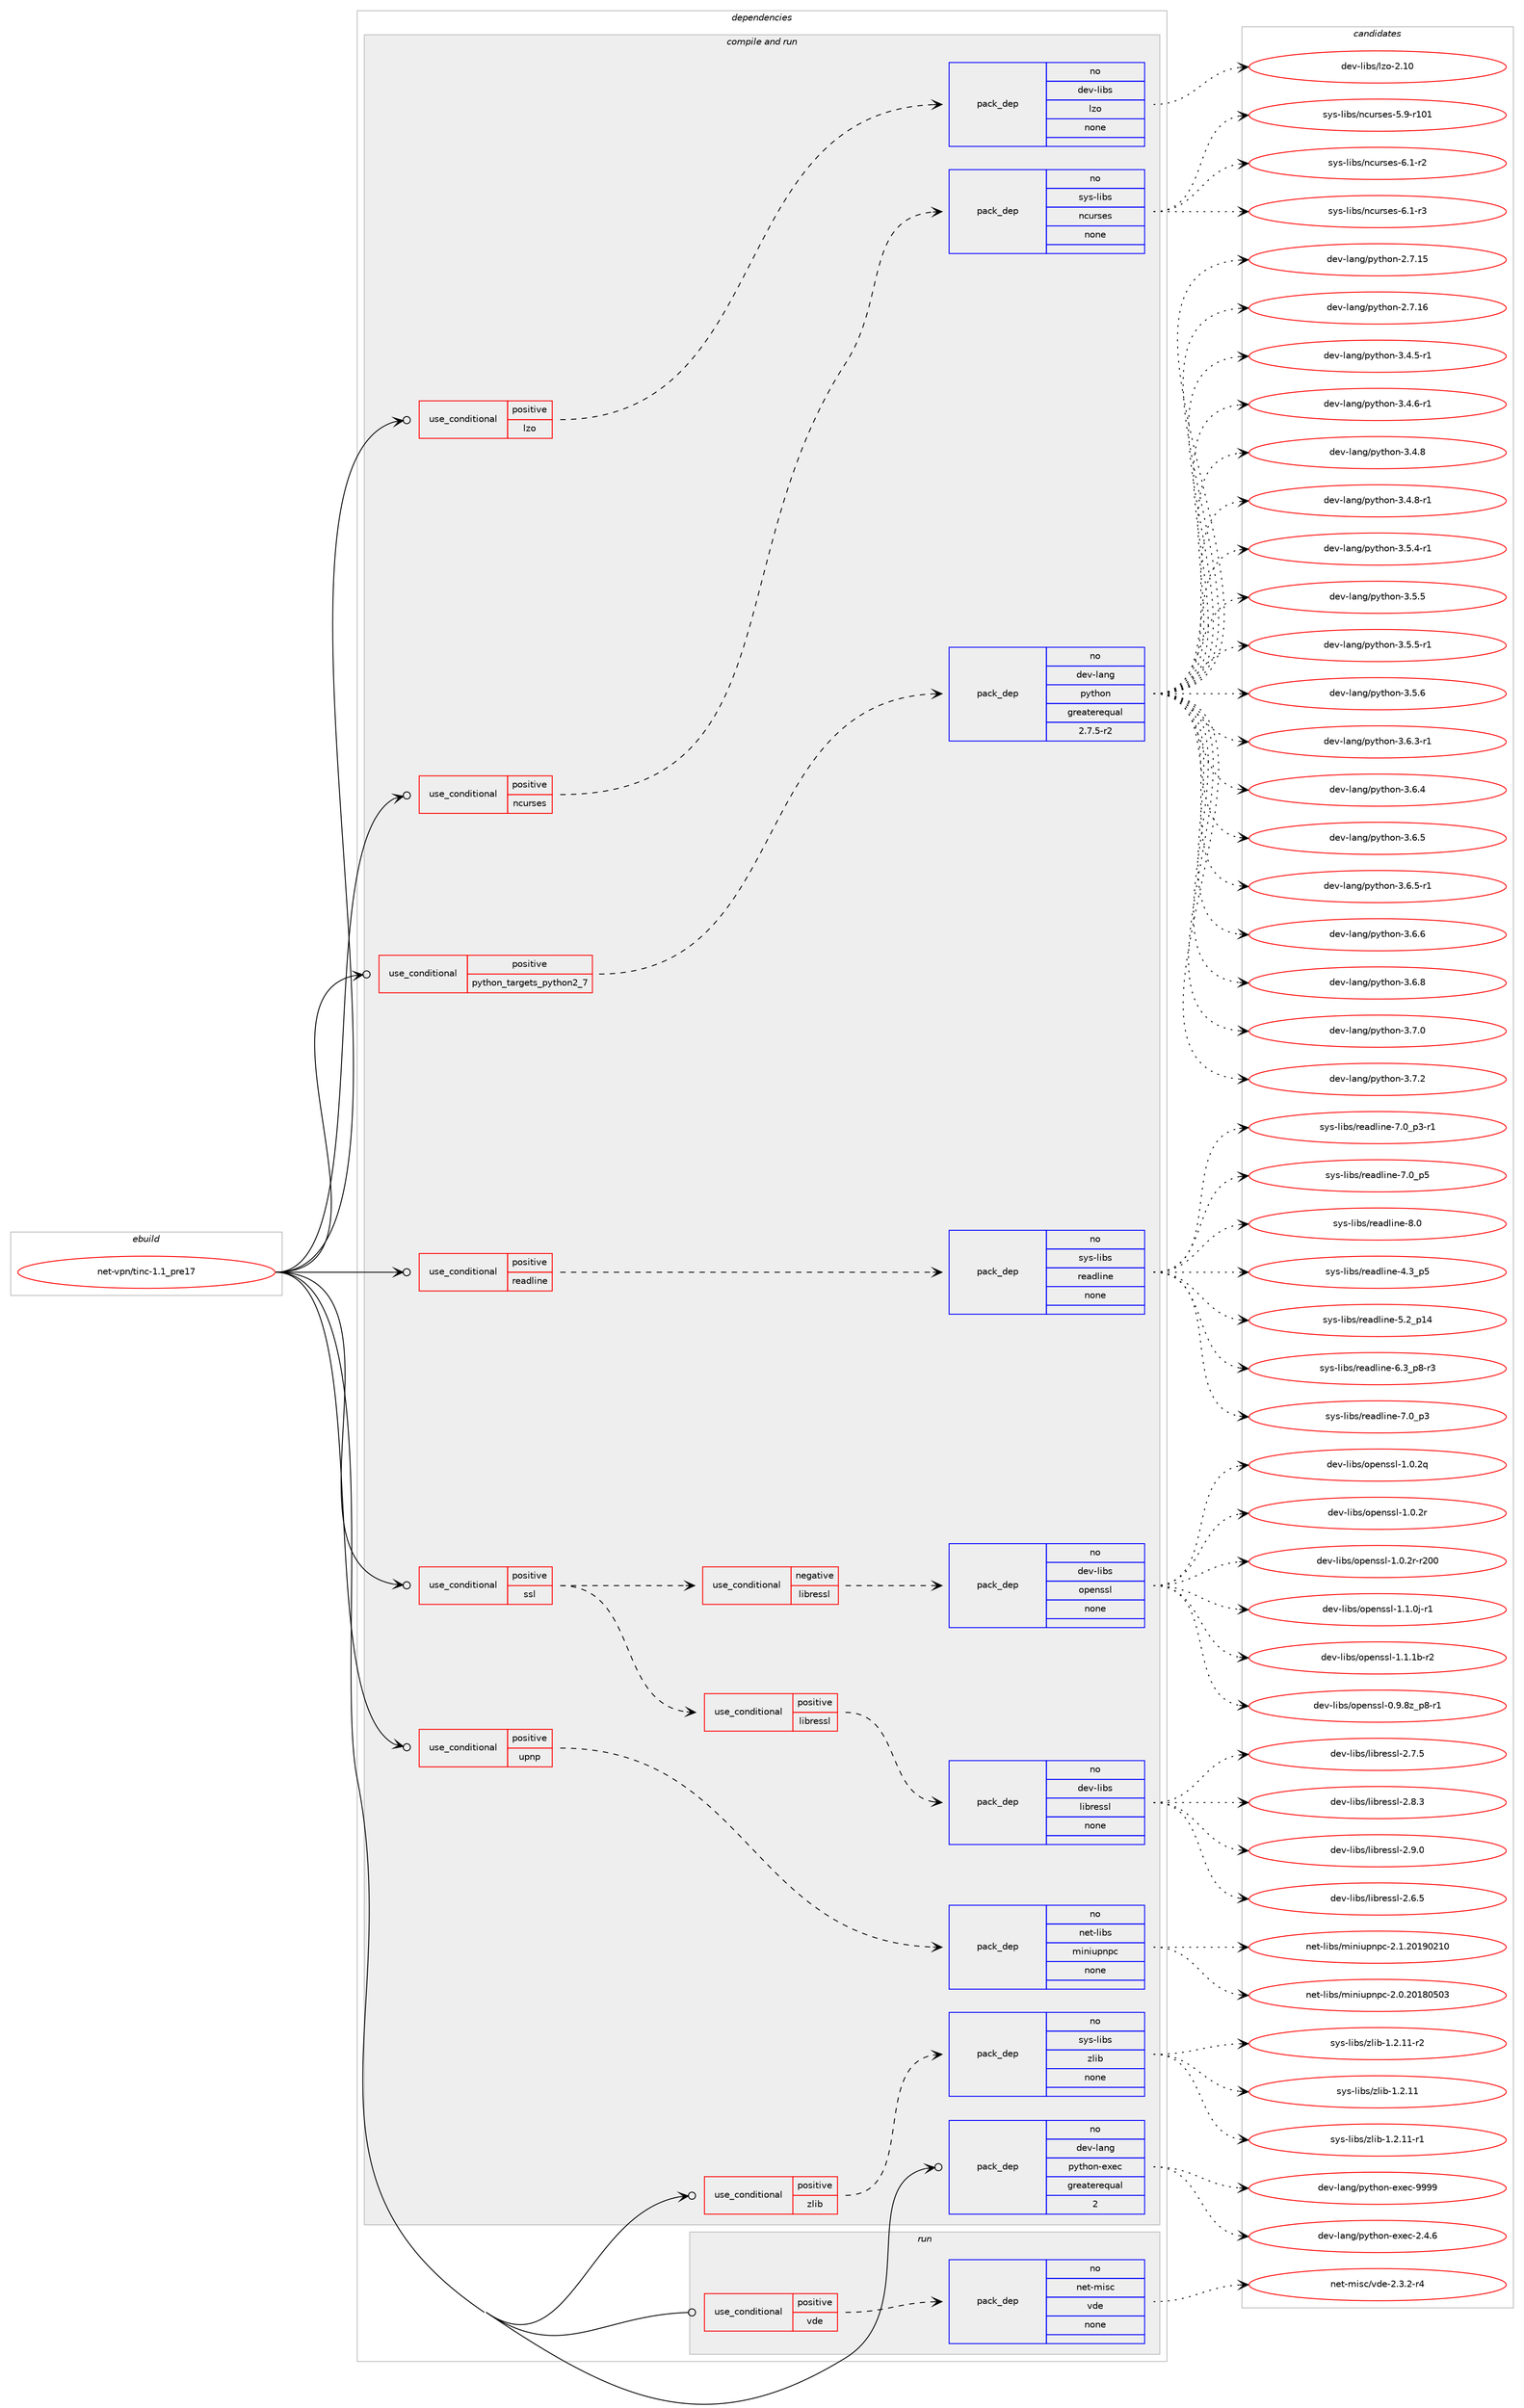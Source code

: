 digraph prolog {

# *************
# Graph options
# *************

newrank=true;
concentrate=true;
compound=true;
graph [rankdir=LR,fontname=Helvetica,fontsize=10,ranksep=1.5];#, ranksep=2.5, nodesep=0.2];
edge  [arrowhead=vee];
node  [fontname=Helvetica,fontsize=10];

# **********
# The ebuild
# **********

subgraph cluster_leftcol {
color=gray;
rank=same;
label=<<i>ebuild</i>>;
id [label="net-vpn/tinc-1.1_pre17", color=red, width=4, href="../net-vpn/tinc-1.1_pre17.svg"];
}

# ****************
# The dependencies
# ****************

subgraph cluster_midcol {
color=gray;
label=<<i>dependencies</i>>;
subgraph cluster_compile {
fillcolor="#eeeeee";
style=filled;
label=<<i>compile</i>>;
}
subgraph cluster_compileandrun {
fillcolor="#eeeeee";
style=filled;
label=<<i>compile and run</i>>;
subgraph cond450988 {
dependency1679316 [label=<<TABLE BORDER="0" CELLBORDER="1" CELLSPACING="0" CELLPADDING="4"><TR><TD ROWSPAN="3" CELLPADDING="10">use_conditional</TD></TR><TR><TD>positive</TD></TR><TR><TD>lzo</TD></TR></TABLE>>, shape=none, color=red];
subgraph pack1200847 {
dependency1679317 [label=<<TABLE BORDER="0" CELLBORDER="1" CELLSPACING="0" CELLPADDING="4" WIDTH="220"><TR><TD ROWSPAN="6" CELLPADDING="30">pack_dep</TD></TR><TR><TD WIDTH="110">no</TD></TR><TR><TD>dev-libs</TD></TR><TR><TD>lzo</TD></TR><TR><TD>none</TD></TR><TR><TD></TD></TR></TABLE>>, shape=none, color=blue];
}
dependency1679316:e -> dependency1679317:w [weight=20,style="dashed",arrowhead="vee"];
}
id:e -> dependency1679316:w [weight=20,style="solid",arrowhead="odotvee"];
subgraph cond450989 {
dependency1679318 [label=<<TABLE BORDER="0" CELLBORDER="1" CELLSPACING="0" CELLPADDING="4"><TR><TD ROWSPAN="3" CELLPADDING="10">use_conditional</TD></TR><TR><TD>positive</TD></TR><TR><TD>ncurses</TD></TR></TABLE>>, shape=none, color=red];
subgraph pack1200848 {
dependency1679319 [label=<<TABLE BORDER="0" CELLBORDER="1" CELLSPACING="0" CELLPADDING="4" WIDTH="220"><TR><TD ROWSPAN="6" CELLPADDING="30">pack_dep</TD></TR><TR><TD WIDTH="110">no</TD></TR><TR><TD>sys-libs</TD></TR><TR><TD>ncurses</TD></TR><TR><TD>none</TD></TR><TR><TD></TD></TR></TABLE>>, shape=none, color=blue];
}
dependency1679318:e -> dependency1679319:w [weight=20,style="dashed",arrowhead="vee"];
}
id:e -> dependency1679318:w [weight=20,style="solid",arrowhead="odotvee"];
subgraph cond450990 {
dependency1679320 [label=<<TABLE BORDER="0" CELLBORDER="1" CELLSPACING="0" CELLPADDING="4"><TR><TD ROWSPAN="3" CELLPADDING="10">use_conditional</TD></TR><TR><TD>positive</TD></TR><TR><TD>python_targets_python2_7</TD></TR></TABLE>>, shape=none, color=red];
subgraph pack1200849 {
dependency1679321 [label=<<TABLE BORDER="0" CELLBORDER="1" CELLSPACING="0" CELLPADDING="4" WIDTH="220"><TR><TD ROWSPAN="6" CELLPADDING="30">pack_dep</TD></TR><TR><TD WIDTH="110">no</TD></TR><TR><TD>dev-lang</TD></TR><TR><TD>python</TD></TR><TR><TD>greaterequal</TD></TR><TR><TD>2.7.5-r2</TD></TR></TABLE>>, shape=none, color=blue];
}
dependency1679320:e -> dependency1679321:w [weight=20,style="dashed",arrowhead="vee"];
}
id:e -> dependency1679320:w [weight=20,style="solid",arrowhead="odotvee"];
subgraph cond450991 {
dependency1679322 [label=<<TABLE BORDER="0" CELLBORDER="1" CELLSPACING="0" CELLPADDING="4"><TR><TD ROWSPAN="3" CELLPADDING="10">use_conditional</TD></TR><TR><TD>positive</TD></TR><TR><TD>readline</TD></TR></TABLE>>, shape=none, color=red];
subgraph pack1200850 {
dependency1679323 [label=<<TABLE BORDER="0" CELLBORDER="1" CELLSPACING="0" CELLPADDING="4" WIDTH="220"><TR><TD ROWSPAN="6" CELLPADDING="30">pack_dep</TD></TR><TR><TD WIDTH="110">no</TD></TR><TR><TD>sys-libs</TD></TR><TR><TD>readline</TD></TR><TR><TD>none</TD></TR><TR><TD></TD></TR></TABLE>>, shape=none, color=blue];
}
dependency1679322:e -> dependency1679323:w [weight=20,style="dashed",arrowhead="vee"];
}
id:e -> dependency1679322:w [weight=20,style="solid",arrowhead="odotvee"];
subgraph cond450992 {
dependency1679324 [label=<<TABLE BORDER="0" CELLBORDER="1" CELLSPACING="0" CELLPADDING="4"><TR><TD ROWSPAN="3" CELLPADDING="10">use_conditional</TD></TR><TR><TD>positive</TD></TR><TR><TD>ssl</TD></TR></TABLE>>, shape=none, color=red];
subgraph cond450993 {
dependency1679325 [label=<<TABLE BORDER="0" CELLBORDER="1" CELLSPACING="0" CELLPADDING="4"><TR><TD ROWSPAN="3" CELLPADDING="10">use_conditional</TD></TR><TR><TD>negative</TD></TR><TR><TD>libressl</TD></TR></TABLE>>, shape=none, color=red];
subgraph pack1200851 {
dependency1679326 [label=<<TABLE BORDER="0" CELLBORDER="1" CELLSPACING="0" CELLPADDING="4" WIDTH="220"><TR><TD ROWSPAN="6" CELLPADDING="30">pack_dep</TD></TR><TR><TD WIDTH="110">no</TD></TR><TR><TD>dev-libs</TD></TR><TR><TD>openssl</TD></TR><TR><TD>none</TD></TR><TR><TD></TD></TR></TABLE>>, shape=none, color=blue];
}
dependency1679325:e -> dependency1679326:w [weight=20,style="dashed",arrowhead="vee"];
}
dependency1679324:e -> dependency1679325:w [weight=20,style="dashed",arrowhead="vee"];
subgraph cond450994 {
dependency1679327 [label=<<TABLE BORDER="0" CELLBORDER="1" CELLSPACING="0" CELLPADDING="4"><TR><TD ROWSPAN="3" CELLPADDING="10">use_conditional</TD></TR><TR><TD>positive</TD></TR><TR><TD>libressl</TD></TR></TABLE>>, shape=none, color=red];
subgraph pack1200852 {
dependency1679328 [label=<<TABLE BORDER="0" CELLBORDER="1" CELLSPACING="0" CELLPADDING="4" WIDTH="220"><TR><TD ROWSPAN="6" CELLPADDING="30">pack_dep</TD></TR><TR><TD WIDTH="110">no</TD></TR><TR><TD>dev-libs</TD></TR><TR><TD>libressl</TD></TR><TR><TD>none</TD></TR><TR><TD></TD></TR></TABLE>>, shape=none, color=blue];
}
dependency1679327:e -> dependency1679328:w [weight=20,style="dashed",arrowhead="vee"];
}
dependency1679324:e -> dependency1679327:w [weight=20,style="dashed",arrowhead="vee"];
}
id:e -> dependency1679324:w [weight=20,style="solid",arrowhead="odotvee"];
subgraph cond450995 {
dependency1679329 [label=<<TABLE BORDER="0" CELLBORDER="1" CELLSPACING="0" CELLPADDING="4"><TR><TD ROWSPAN="3" CELLPADDING="10">use_conditional</TD></TR><TR><TD>positive</TD></TR><TR><TD>upnp</TD></TR></TABLE>>, shape=none, color=red];
subgraph pack1200853 {
dependency1679330 [label=<<TABLE BORDER="0" CELLBORDER="1" CELLSPACING="0" CELLPADDING="4" WIDTH="220"><TR><TD ROWSPAN="6" CELLPADDING="30">pack_dep</TD></TR><TR><TD WIDTH="110">no</TD></TR><TR><TD>net-libs</TD></TR><TR><TD>miniupnpc</TD></TR><TR><TD>none</TD></TR><TR><TD></TD></TR></TABLE>>, shape=none, color=blue];
}
dependency1679329:e -> dependency1679330:w [weight=20,style="dashed",arrowhead="vee"];
}
id:e -> dependency1679329:w [weight=20,style="solid",arrowhead="odotvee"];
subgraph cond450996 {
dependency1679331 [label=<<TABLE BORDER="0" CELLBORDER="1" CELLSPACING="0" CELLPADDING="4"><TR><TD ROWSPAN="3" CELLPADDING="10">use_conditional</TD></TR><TR><TD>positive</TD></TR><TR><TD>zlib</TD></TR></TABLE>>, shape=none, color=red];
subgraph pack1200854 {
dependency1679332 [label=<<TABLE BORDER="0" CELLBORDER="1" CELLSPACING="0" CELLPADDING="4" WIDTH="220"><TR><TD ROWSPAN="6" CELLPADDING="30">pack_dep</TD></TR><TR><TD WIDTH="110">no</TD></TR><TR><TD>sys-libs</TD></TR><TR><TD>zlib</TD></TR><TR><TD>none</TD></TR><TR><TD></TD></TR></TABLE>>, shape=none, color=blue];
}
dependency1679331:e -> dependency1679332:w [weight=20,style="dashed",arrowhead="vee"];
}
id:e -> dependency1679331:w [weight=20,style="solid",arrowhead="odotvee"];
subgraph pack1200855 {
dependency1679333 [label=<<TABLE BORDER="0" CELLBORDER="1" CELLSPACING="0" CELLPADDING="4" WIDTH="220"><TR><TD ROWSPAN="6" CELLPADDING="30">pack_dep</TD></TR><TR><TD WIDTH="110">no</TD></TR><TR><TD>dev-lang</TD></TR><TR><TD>python-exec</TD></TR><TR><TD>greaterequal</TD></TR><TR><TD>2</TD></TR></TABLE>>, shape=none, color=blue];
}
id:e -> dependency1679333:w [weight=20,style="solid",arrowhead="odotvee"];
}
subgraph cluster_run {
fillcolor="#eeeeee";
style=filled;
label=<<i>run</i>>;
subgraph cond450997 {
dependency1679334 [label=<<TABLE BORDER="0" CELLBORDER="1" CELLSPACING="0" CELLPADDING="4"><TR><TD ROWSPAN="3" CELLPADDING="10">use_conditional</TD></TR><TR><TD>positive</TD></TR><TR><TD>vde</TD></TR></TABLE>>, shape=none, color=red];
subgraph pack1200856 {
dependency1679335 [label=<<TABLE BORDER="0" CELLBORDER="1" CELLSPACING="0" CELLPADDING="4" WIDTH="220"><TR><TD ROWSPAN="6" CELLPADDING="30">pack_dep</TD></TR><TR><TD WIDTH="110">no</TD></TR><TR><TD>net-misc</TD></TR><TR><TD>vde</TD></TR><TR><TD>none</TD></TR><TR><TD></TD></TR></TABLE>>, shape=none, color=blue];
}
dependency1679334:e -> dependency1679335:w [weight=20,style="dashed",arrowhead="vee"];
}
id:e -> dependency1679334:w [weight=20,style="solid",arrowhead="odot"];
}
}

# **************
# The candidates
# **************

subgraph cluster_choices {
rank=same;
color=gray;
label=<<i>candidates</i>>;

subgraph choice1200847 {
color=black;
nodesep=1;
choice1001011184510810598115471081221114550464948 [label="dev-libs/lzo-2.10", color=red, width=4,href="../dev-libs/lzo-2.10.svg"];
dependency1679317:e -> choice1001011184510810598115471081221114550464948:w [style=dotted,weight="100"];
}
subgraph choice1200848 {
color=black;
nodesep=1;
choice115121115451081059811547110991171141151011154553465745114494849 [label="sys-libs/ncurses-5.9-r101", color=red, width=4,href="../sys-libs/ncurses-5.9-r101.svg"];
choice11512111545108105981154711099117114115101115455446494511450 [label="sys-libs/ncurses-6.1-r2", color=red, width=4,href="../sys-libs/ncurses-6.1-r2.svg"];
choice11512111545108105981154711099117114115101115455446494511451 [label="sys-libs/ncurses-6.1-r3", color=red, width=4,href="../sys-libs/ncurses-6.1-r3.svg"];
dependency1679319:e -> choice115121115451081059811547110991171141151011154553465745114494849:w [style=dotted,weight="100"];
dependency1679319:e -> choice11512111545108105981154711099117114115101115455446494511450:w [style=dotted,weight="100"];
dependency1679319:e -> choice11512111545108105981154711099117114115101115455446494511451:w [style=dotted,weight="100"];
}
subgraph choice1200849 {
color=black;
nodesep=1;
choice10010111845108971101034711212111610411111045504655464953 [label="dev-lang/python-2.7.15", color=red, width=4,href="../dev-lang/python-2.7.15.svg"];
choice10010111845108971101034711212111610411111045504655464954 [label="dev-lang/python-2.7.16", color=red, width=4,href="../dev-lang/python-2.7.16.svg"];
choice1001011184510897110103471121211161041111104551465246534511449 [label="dev-lang/python-3.4.5-r1", color=red, width=4,href="../dev-lang/python-3.4.5-r1.svg"];
choice1001011184510897110103471121211161041111104551465246544511449 [label="dev-lang/python-3.4.6-r1", color=red, width=4,href="../dev-lang/python-3.4.6-r1.svg"];
choice100101118451089711010347112121116104111110455146524656 [label="dev-lang/python-3.4.8", color=red, width=4,href="../dev-lang/python-3.4.8.svg"];
choice1001011184510897110103471121211161041111104551465246564511449 [label="dev-lang/python-3.4.8-r1", color=red, width=4,href="../dev-lang/python-3.4.8-r1.svg"];
choice1001011184510897110103471121211161041111104551465346524511449 [label="dev-lang/python-3.5.4-r1", color=red, width=4,href="../dev-lang/python-3.5.4-r1.svg"];
choice100101118451089711010347112121116104111110455146534653 [label="dev-lang/python-3.5.5", color=red, width=4,href="../dev-lang/python-3.5.5.svg"];
choice1001011184510897110103471121211161041111104551465346534511449 [label="dev-lang/python-3.5.5-r1", color=red, width=4,href="../dev-lang/python-3.5.5-r1.svg"];
choice100101118451089711010347112121116104111110455146534654 [label="dev-lang/python-3.5.6", color=red, width=4,href="../dev-lang/python-3.5.6.svg"];
choice1001011184510897110103471121211161041111104551465446514511449 [label="dev-lang/python-3.6.3-r1", color=red, width=4,href="../dev-lang/python-3.6.3-r1.svg"];
choice100101118451089711010347112121116104111110455146544652 [label="dev-lang/python-3.6.4", color=red, width=4,href="../dev-lang/python-3.6.4.svg"];
choice100101118451089711010347112121116104111110455146544653 [label="dev-lang/python-3.6.5", color=red, width=4,href="../dev-lang/python-3.6.5.svg"];
choice1001011184510897110103471121211161041111104551465446534511449 [label="dev-lang/python-3.6.5-r1", color=red, width=4,href="../dev-lang/python-3.6.5-r1.svg"];
choice100101118451089711010347112121116104111110455146544654 [label="dev-lang/python-3.6.6", color=red, width=4,href="../dev-lang/python-3.6.6.svg"];
choice100101118451089711010347112121116104111110455146544656 [label="dev-lang/python-3.6.8", color=red, width=4,href="../dev-lang/python-3.6.8.svg"];
choice100101118451089711010347112121116104111110455146554648 [label="dev-lang/python-3.7.0", color=red, width=4,href="../dev-lang/python-3.7.0.svg"];
choice100101118451089711010347112121116104111110455146554650 [label="dev-lang/python-3.7.2", color=red, width=4,href="../dev-lang/python-3.7.2.svg"];
dependency1679321:e -> choice10010111845108971101034711212111610411111045504655464953:w [style=dotted,weight="100"];
dependency1679321:e -> choice10010111845108971101034711212111610411111045504655464954:w [style=dotted,weight="100"];
dependency1679321:e -> choice1001011184510897110103471121211161041111104551465246534511449:w [style=dotted,weight="100"];
dependency1679321:e -> choice1001011184510897110103471121211161041111104551465246544511449:w [style=dotted,weight="100"];
dependency1679321:e -> choice100101118451089711010347112121116104111110455146524656:w [style=dotted,weight="100"];
dependency1679321:e -> choice1001011184510897110103471121211161041111104551465246564511449:w [style=dotted,weight="100"];
dependency1679321:e -> choice1001011184510897110103471121211161041111104551465346524511449:w [style=dotted,weight="100"];
dependency1679321:e -> choice100101118451089711010347112121116104111110455146534653:w [style=dotted,weight="100"];
dependency1679321:e -> choice1001011184510897110103471121211161041111104551465346534511449:w [style=dotted,weight="100"];
dependency1679321:e -> choice100101118451089711010347112121116104111110455146534654:w [style=dotted,weight="100"];
dependency1679321:e -> choice1001011184510897110103471121211161041111104551465446514511449:w [style=dotted,weight="100"];
dependency1679321:e -> choice100101118451089711010347112121116104111110455146544652:w [style=dotted,weight="100"];
dependency1679321:e -> choice100101118451089711010347112121116104111110455146544653:w [style=dotted,weight="100"];
dependency1679321:e -> choice1001011184510897110103471121211161041111104551465446534511449:w [style=dotted,weight="100"];
dependency1679321:e -> choice100101118451089711010347112121116104111110455146544654:w [style=dotted,weight="100"];
dependency1679321:e -> choice100101118451089711010347112121116104111110455146544656:w [style=dotted,weight="100"];
dependency1679321:e -> choice100101118451089711010347112121116104111110455146554648:w [style=dotted,weight="100"];
dependency1679321:e -> choice100101118451089711010347112121116104111110455146554650:w [style=dotted,weight="100"];
}
subgraph choice1200850 {
color=black;
nodesep=1;
choice11512111545108105981154711410197100108105110101455246519511253 [label="sys-libs/readline-4.3_p5", color=red, width=4,href="../sys-libs/readline-4.3_p5.svg"];
choice1151211154510810598115471141019710010810511010145534650951124952 [label="sys-libs/readline-5.2_p14", color=red, width=4,href="../sys-libs/readline-5.2_p14.svg"];
choice115121115451081059811547114101971001081051101014554465195112564511451 [label="sys-libs/readline-6.3_p8-r3", color=red, width=4,href="../sys-libs/readline-6.3_p8-r3.svg"];
choice11512111545108105981154711410197100108105110101455546489511251 [label="sys-libs/readline-7.0_p3", color=red, width=4,href="../sys-libs/readline-7.0_p3.svg"];
choice115121115451081059811547114101971001081051101014555464895112514511449 [label="sys-libs/readline-7.0_p3-r1", color=red, width=4,href="../sys-libs/readline-7.0_p3-r1.svg"];
choice11512111545108105981154711410197100108105110101455546489511253 [label="sys-libs/readline-7.0_p5", color=red, width=4,href="../sys-libs/readline-7.0_p5.svg"];
choice1151211154510810598115471141019710010810511010145564648 [label="sys-libs/readline-8.0", color=red, width=4,href="../sys-libs/readline-8.0.svg"];
dependency1679323:e -> choice11512111545108105981154711410197100108105110101455246519511253:w [style=dotted,weight="100"];
dependency1679323:e -> choice1151211154510810598115471141019710010810511010145534650951124952:w [style=dotted,weight="100"];
dependency1679323:e -> choice115121115451081059811547114101971001081051101014554465195112564511451:w [style=dotted,weight="100"];
dependency1679323:e -> choice11512111545108105981154711410197100108105110101455546489511251:w [style=dotted,weight="100"];
dependency1679323:e -> choice115121115451081059811547114101971001081051101014555464895112514511449:w [style=dotted,weight="100"];
dependency1679323:e -> choice11512111545108105981154711410197100108105110101455546489511253:w [style=dotted,weight="100"];
dependency1679323:e -> choice1151211154510810598115471141019710010810511010145564648:w [style=dotted,weight="100"];
}
subgraph choice1200851 {
color=black;
nodesep=1;
choice10010111845108105981154711111210111011511510845484657465612295112564511449 [label="dev-libs/openssl-0.9.8z_p8-r1", color=red, width=4,href="../dev-libs/openssl-0.9.8z_p8-r1.svg"];
choice100101118451081059811547111112101110115115108454946484650113 [label="dev-libs/openssl-1.0.2q", color=red, width=4,href="../dev-libs/openssl-1.0.2q.svg"];
choice100101118451081059811547111112101110115115108454946484650114 [label="dev-libs/openssl-1.0.2r", color=red, width=4,href="../dev-libs/openssl-1.0.2r.svg"];
choice10010111845108105981154711111210111011511510845494648465011445114504848 [label="dev-libs/openssl-1.0.2r-r200", color=red, width=4,href="../dev-libs/openssl-1.0.2r-r200.svg"];
choice1001011184510810598115471111121011101151151084549464946481064511449 [label="dev-libs/openssl-1.1.0j-r1", color=red, width=4,href="../dev-libs/openssl-1.1.0j-r1.svg"];
choice100101118451081059811547111112101110115115108454946494649984511450 [label="dev-libs/openssl-1.1.1b-r2", color=red, width=4,href="../dev-libs/openssl-1.1.1b-r2.svg"];
dependency1679326:e -> choice10010111845108105981154711111210111011511510845484657465612295112564511449:w [style=dotted,weight="100"];
dependency1679326:e -> choice100101118451081059811547111112101110115115108454946484650113:w [style=dotted,weight="100"];
dependency1679326:e -> choice100101118451081059811547111112101110115115108454946484650114:w [style=dotted,weight="100"];
dependency1679326:e -> choice10010111845108105981154711111210111011511510845494648465011445114504848:w [style=dotted,weight="100"];
dependency1679326:e -> choice1001011184510810598115471111121011101151151084549464946481064511449:w [style=dotted,weight="100"];
dependency1679326:e -> choice100101118451081059811547111112101110115115108454946494649984511450:w [style=dotted,weight="100"];
}
subgraph choice1200852 {
color=black;
nodesep=1;
choice10010111845108105981154710810598114101115115108455046544653 [label="dev-libs/libressl-2.6.5", color=red, width=4,href="../dev-libs/libressl-2.6.5.svg"];
choice10010111845108105981154710810598114101115115108455046554653 [label="dev-libs/libressl-2.7.5", color=red, width=4,href="../dev-libs/libressl-2.7.5.svg"];
choice10010111845108105981154710810598114101115115108455046564651 [label="dev-libs/libressl-2.8.3", color=red, width=4,href="../dev-libs/libressl-2.8.3.svg"];
choice10010111845108105981154710810598114101115115108455046574648 [label="dev-libs/libressl-2.9.0", color=red, width=4,href="../dev-libs/libressl-2.9.0.svg"];
dependency1679328:e -> choice10010111845108105981154710810598114101115115108455046544653:w [style=dotted,weight="100"];
dependency1679328:e -> choice10010111845108105981154710810598114101115115108455046554653:w [style=dotted,weight="100"];
dependency1679328:e -> choice10010111845108105981154710810598114101115115108455046564651:w [style=dotted,weight="100"];
dependency1679328:e -> choice10010111845108105981154710810598114101115115108455046574648:w [style=dotted,weight="100"];
}
subgraph choice1200853 {
color=black;
nodesep=1;
choice1101011164510810598115471091051101051171121101129945504648465048495648534851 [label="net-libs/miniupnpc-2.0.20180503", color=red, width=4,href="../net-libs/miniupnpc-2.0.20180503.svg"];
choice1101011164510810598115471091051101051171121101129945504649465048495748504948 [label="net-libs/miniupnpc-2.1.20190210", color=red, width=4,href="../net-libs/miniupnpc-2.1.20190210.svg"];
dependency1679330:e -> choice1101011164510810598115471091051101051171121101129945504648465048495648534851:w [style=dotted,weight="100"];
dependency1679330:e -> choice1101011164510810598115471091051101051171121101129945504649465048495748504948:w [style=dotted,weight="100"];
}
subgraph choice1200854 {
color=black;
nodesep=1;
choice1151211154510810598115471221081059845494650464949 [label="sys-libs/zlib-1.2.11", color=red, width=4,href="../sys-libs/zlib-1.2.11.svg"];
choice11512111545108105981154712210810598454946504649494511449 [label="sys-libs/zlib-1.2.11-r1", color=red, width=4,href="../sys-libs/zlib-1.2.11-r1.svg"];
choice11512111545108105981154712210810598454946504649494511450 [label="sys-libs/zlib-1.2.11-r2", color=red, width=4,href="../sys-libs/zlib-1.2.11-r2.svg"];
dependency1679332:e -> choice1151211154510810598115471221081059845494650464949:w [style=dotted,weight="100"];
dependency1679332:e -> choice11512111545108105981154712210810598454946504649494511449:w [style=dotted,weight="100"];
dependency1679332:e -> choice11512111545108105981154712210810598454946504649494511450:w [style=dotted,weight="100"];
}
subgraph choice1200855 {
color=black;
nodesep=1;
choice1001011184510897110103471121211161041111104510112010199455046524654 [label="dev-lang/python-exec-2.4.6", color=red, width=4,href="../dev-lang/python-exec-2.4.6.svg"];
choice10010111845108971101034711212111610411111045101120101994557575757 [label="dev-lang/python-exec-9999", color=red, width=4,href="../dev-lang/python-exec-9999.svg"];
dependency1679333:e -> choice1001011184510897110103471121211161041111104510112010199455046524654:w [style=dotted,weight="100"];
dependency1679333:e -> choice10010111845108971101034711212111610411111045101120101994557575757:w [style=dotted,weight="100"];
}
subgraph choice1200856 {
color=black;
nodesep=1;
choice1101011164510910511599471181001014550465146504511452 [label="net-misc/vde-2.3.2-r4", color=red, width=4,href="../net-misc/vde-2.3.2-r4.svg"];
dependency1679335:e -> choice1101011164510910511599471181001014550465146504511452:w [style=dotted,weight="100"];
}
}

}

